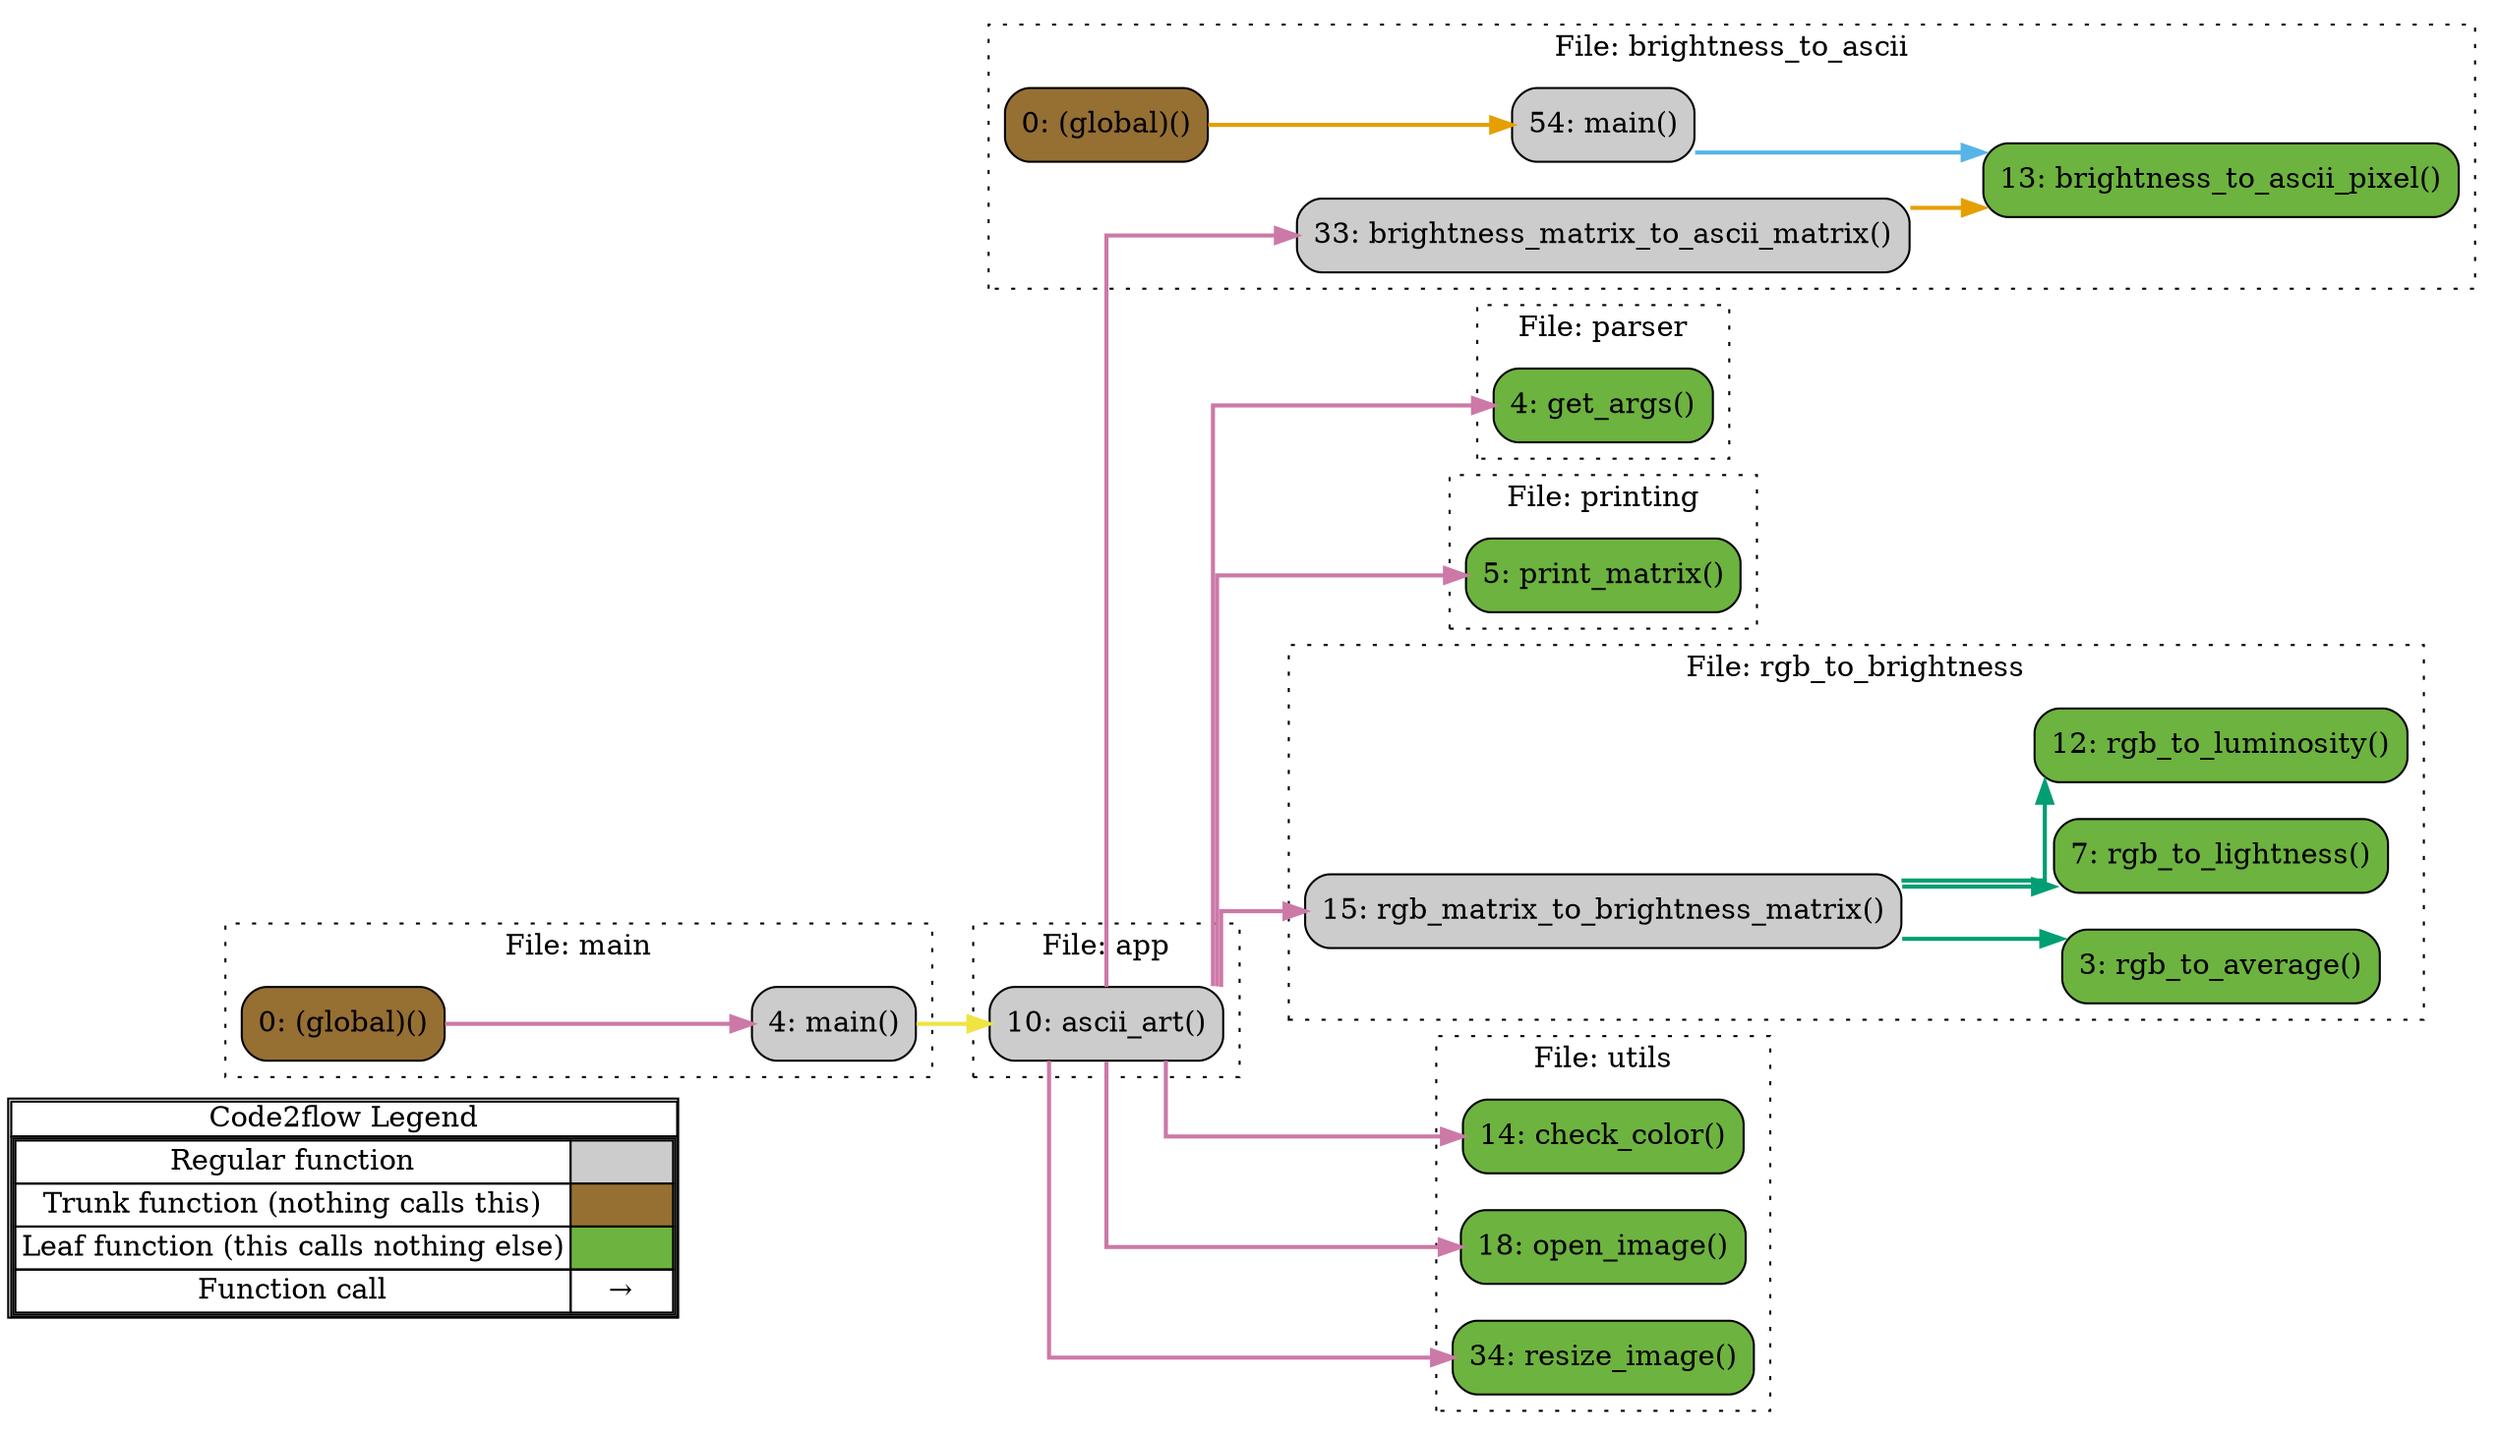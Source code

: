 digraph G {
concentrate=true;
splines="ortho";
rankdir="LR";
subgraph legend{
    rank = min;
    label = "legend";
    Legend [shape=none, margin=0, label = <
        <table cellspacing="0" cellpadding="0" border="1"><tr><td>Code2flow Legend</td></tr><tr><td>
        <table cellspacing="0">
        <tr><td>Regular function</td><td width="50px" bgcolor='#cccccc'></td></tr>
        <tr><td>Trunk function (nothing calls this)</td><td bgcolor='#966F33'></td></tr>
        <tr><td>Leaf function (this calls nothing else)</td><td bgcolor='#6db33f'></td></tr>
        <tr><td>Function call</td><td><font color='black'>&#8594;</font></td></tr>
        </table></td></tr></table>
        >];
}node_c3e69d97 [label="10: ascii_art()" name="app::ascii_art" shape="rect" style="rounded,filled" fillcolor="#cccccc" ];
node_22a0eac9 [label="0: (global)()" name="brightness_to_ascii::(global)" shape="rect" style="rounded,filled" fillcolor="#966F33" ];
node_e3e83c71 [label="33: brightness_matrix_to_ascii_matrix()" name="brightness_to_ascii::brightness_matrix_to_ascii_matrix" shape="rect" style="rounded,filled" fillcolor="#cccccc" ];
node_41915c76 [label="13: brightness_to_ascii_pixel()" name="brightness_to_ascii::brightness_to_ascii_pixel" shape="rect" style="rounded,filled" fillcolor="#6db33f" ];
node_aaaeb9e2 [label="54: main()" name="brightness_to_ascii::main" shape="rect" style="rounded,filled" fillcolor="#cccccc" ];
node_7dc45ae7 [label="0: (global)()" name="main::(global)" shape="rect" style="rounded,filled" fillcolor="#966F33" ];
node_a4fdf97c [label="4: main()" name="main::main" shape="rect" style="rounded,filled" fillcolor="#cccccc" ];
node_b0a6aebb [label="4: get_args()" name="parser::get_args" shape="rect" style="rounded,filled" fillcolor="#6db33f" ];
node_f2e6fea5 [label="5: print_matrix()" name="printing::print_matrix" shape="rect" style="rounded,filled" fillcolor="#6db33f" ];
node_39d55863 [label="15: rgb_matrix_to_brightness_matrix()" name="rgb_to_brightness::rgb_matrix_to_brightness_matrix" shape="rect" style="rounded,filled" fillcolor="#cccccc" ];
node_f273dc8f [label="3: rgb_to_average()" name="rgb_to_brightness::rgb_to_average" shape="rect" style="rounded,filled" fillcolor="#6db33f" ];
node_6b847f45 [label="7: rgb_to_lightness()" name="rgb_to_brightness::rgb_to_lightness" shape="rect" style="rounded,filled" fillcolor="#6db33f" ];
node_b6a30fe2 [label="12: rgb_to_luminosity()" name="rgb_to_brightness::rgb_to_luminosity" shape="rect" style="rounded,filled" fillcolor="#6db33f" ];
node_970136aa [label="14: check_color()" name="utils::check_color" shape="rect" style="rounded,filled" fillcolor="#6db33f" ];
node_bd9aca79 [label="18: open_image()" name="utils::open_image" shape="rect" style="rounded,filled" fillcolor="#6db33f" ];
node_600af175 [label="34: resize_image()" name="utils::resize_image" shape="rect" style="rounded,filled" fillcolor="#6db33f" ];
node_c3e69d97 -> node_e3e83c71 [color="#CC79A7" penwidth="2"];
node_c3e69d97 -> node_b0a6aebb [color="#CC79A7" penwidth="2"];
node_c3e69d97 -> node_f2e6fea5 [color="#CC79A7" penwidth="2"];
node_c3e69d97 -> node_39d55863 [color="#CC79A7" penwidth="2"];
node_c3e69d97 -> node_970136aa [color="#CC79A7" penwidth="2"];
node_c3e69d97 -> node_970136aa [color="#CC79A7" penwidth="2"];
node_c3e69d97 -> node_bd9aca79 [color="#CC79A7" penwidth="2"];
node_c3e69d97 -> node_600af175 [color="#CC79A7" penwidth="2"];
node_22a0eac9 -> node_aaaeb9e2 [color="#E69F00" penwidth="2"];
node_e3e83c71 -> node_41915c76 [color="#E69F00" penwidth="2"];
node_aaaeb9e2 -> node_41915c76 [color="#56B4E9" penwidth="2"];
node_aaaeb9e2 -> node_41915c76 [color="#56B4E9" penwidth="2"];
node_aaaeb9e2 -> node_41915c76 [color="#56B4E9" penwidth="2"];
node_7dc45ae7 -> node_a4fdf97c [color="#CC79A7" penwidth="2"];
node_a4fdf97c -> node_c3e69d97 [color="#F0E442" penwidth="2"];
node_39d55863 -> node_f273dc8f [color="#009E73" penwidth="2"];
node_39d55863 -> node_6b847f45 [color="#009E73" penwidth="2"];
node_39d55863 -> node_b6a30fe2 [color="#009E73" penwidth="2"];
subgraph cluster_703ccbb9 {
    node_c3e69d97;
    label="File: app";
    name="app";
    style="filled";
    graph[style=dotted];
};
subgraph cluster_3dd301a6 {
    node_41915c76 node_e3e83c71 node_aaaeb9e2 node_22a0eac9;
    label="File: brightness_to_ascii";
    name="brightness_to_ascii";
    style="filled";
    graph[style=dotted];
};
subgraph cluster_ff85cb15 {
    node_a4fdf97c node_7dc45ae7;
    label="File: main";
    name="main";
    style="filled";
    graph[style=dotted];
};
subgraph cluster_704b8edd {
    node_b0a6aebb;
    label="File: parser";
    name="parser";
    style="filled";
    graph[style=dotted];
};
subgraph cluster_9daedb26 {
    node_f2e6fea5;
    label="File: printing";
    name="printing";
    style="filled";
    graph[style=dotted];
};
subgraph cluster_1db41294 {
    node_f273dc8f node_6b847f45 node_b6a30fe2 node_39d55863;
    label="File: rgb_to_brightness";
    name="rgb_to_brightness";
    style="filled";
    graph[style=dotted];
};
subgraph cluster_507b3e46 {
    node_970136aa node_bd9aca79 node_600af175;
    label="File: utils";
    name="utils";
    style="filled";
    graph[style=dotted];
};
}
